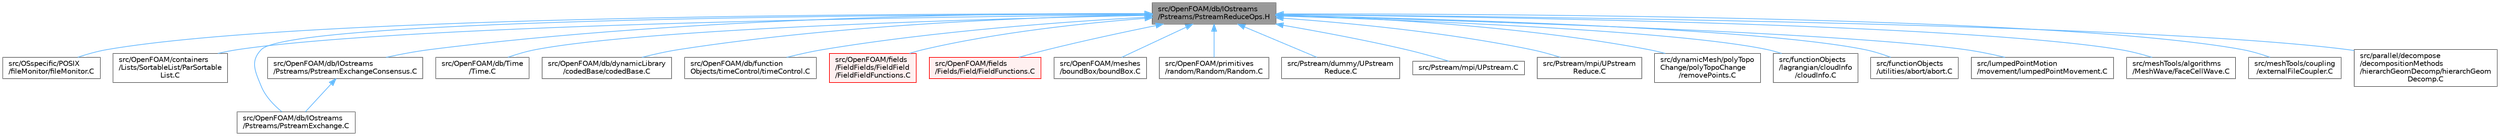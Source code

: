 digraph "src/OpenFOAM/db/IOstreams/Pstreams/PstreamReduceOps.H"
{
 // LATEX_PDF_SIZE
  bgcolor="transparent";
  edge [fontname=Helvetica,fontsize=10,labelfontname=Helvetica,labelfontsize=10];
  node [fontname=Helvetica,fontsize=10,shape=box,height=0.2,width=0.4];
  Node1 [id="Node000001",label="src/OpenFOAM/db/IOstreams\l/Pstreams/PstreamReduceOps.H",height=0.2,width=0.4,color="gray40", fillcolor="grey60", style="filled", fontcolor="black",tooltip="Inter-processor communication reduction functions."];
  Node1 -> Node2 [id="edge1_Node000001_Node000002",dir="back",color="steelblue1",style="solid",tooltip=" "];
  Node2 [id="Node000002",label="src/OSspecific/POSIX\l/fileMonitor/fileMonitor.C",height=0.2,width=0.4,color="grey40", fillcolor="white", style="filled",URL="$fileMonitor_8C.html",tooltip=" "];
  Node1 -> Node3 [id="edge2_Node000001_Node000003",dir="back",color="steelblue1",style="solid",tooltip=" "];
  Node3 [id="Node000003",label="src/OpenFOAM/containers\l/Lists/SortableList/ParSortable\lList.C",height=0.2,width=0.4,color="grey40", fillcolor="white", style="filled",URL="$ParSortableList_8C.html",tooltip=" "];
  Node1 -> Node4 [id="edge3_Node000001_Node000004",dir="back",color="steelblue1",style="solid",tooltip=" "];
  Node4 [id="Node000004",label="src/OpenFOAM/db/IOstreams\l/Pstreams/PstreamExchange.C",height=0.2,width=0.4,color="grey40", fillcolor="white", style="filled",URL="$PstreamExchange_8C.html",tooltip=" "];
  Node1 -> Node5 [id="edge4_Node000001_Node000005",dir="back",color="steelblue1",style="solid",tooltip=" "];
  Node5 [id="Node000005",label="src/OpenFOAM/db/IOstreams\l/Pstreams/PstreamExchangeConsensus.C",height=0.2,width=0.4,color="grey40", fillcolor="white", style="filled",URL="$PstreamExchangeConsensus_8C.html",tooltip=" "];
  Node5 -> Node4 [id="edge5_Node000005_Node000004",dir="back",color="steelblue1",style="solid",tooltip=" "];
  Node1 -> Node6 [id="edge6_Node000001_Node000006",dir="back",color="steelblue1",style="solid",tooltip=" "];
  Node6 [id="Node000006",label="src/OpenFOAM/db/Time\l/Time.C",height=0.2,width=0.4,color="grey40", fillcolor="white", style="filled",URL="$Time_8C.html",tooltip=" "];
  Node1 -> Node7 [id="edge7_Node000001_Node000007",dir="back",color="steelblue1",style="solid",tooltip=" "];
  Node7 [id="Node000007",label="src/OpenFOAM/db/dynamicLibrary\l/codedBase/codedBase.C",height=0.2,width=0.4,color="grey40", fillcolor="white", style="filled",URL="$codedBase_8C.html",tooltip=" "];
  Node1 -> Node8 [id="edge8_Node000001_Node000008",dir="back",color="steelblue1",style="solid",tooltip=" "];
  Node8 [id="Node000008",label="src/OpenFOAM/db/function\lObjects/timeControl/timeControl.C",height=0.2,width=0.4,color="grey40", fillcolor="white", style="filled",URL="$timeControl_8C.html",tooltip=" "];
  Node1 -> Node9 [id="edge9_Node000001_Node000009",dir="back",color="steelblue1",style="solid",tooltip=" "];
  Node9 [id="Node000009",label="src/OpenFOAM/fields\l/FieldFields/FieldField\l/FieldFieldFunctions.C",height=0.2,width=0.4,color="red", fillcolor="#FFF0F0", style="filled",URL="$FieldFieldFunctions_8C.html",tooltip=" "];
  Node1 -> Node11 [id="edge10_Node000001_Node000011",dir="back",color="steelblue1",style="solid",tooltip=" "];
  Node11 [id="Node000011",label="src/OpenFOAM/fields\l/Fields/Field/FieldFunctions.C",height=0.2,width=0.4,color="red", fillcolor="#FFF0F0", style="filled",URL="$FieldFunctions_8C.html",tooltip=" "];
  Node1 -> Node13 [id="edge11_Node000001_Node000013",dir="back",color="steelblue1",style="solid",tooltip=" "];
  Node13 [id="Node000013",label="src/OpenFOAM/meshes\l/boundBox/boundBox.C",height=0.2,width=0.4,color="grey40", fillcolor="white", style="filled",URL="$boundBox_8C.html",tooltip=" "];
  Node1 -> Node14 [id="edge12_Node000001_Node000014",dir="back",color="steelblue1",style="solid",tooltip=" "];
  Node14 [id="Node000014",label="src/OpenFOAM/primitives\l/random/Random/Random.C",height=0.2,width=0.4,color="grey40", fillcolor="white", style="filled",URL="$Random_8C.html",tooltip=" "];
  Node1 -> Node15 [id="edge13_Node000001_Node000015",dir="back",color="steelblue1",style="solid",tooltip=" "];
  Node15 [id="Node000015",label="src/Pstream/dummy/UPstream\lReduce.C",height=0.2,width=0.4,color="grey40", fillcolor="white", style="filled",URL="$dummy_2UPstreamReduce_8C.html",tooltip=" "];
  Node1 -> Node16 [id="edge14_Node000001_Node000016",dir="back",color="steelblue1",style="solid",tooltip=" "];
  Node16 [id="Node000016",label="src/Pstream/mpi/UPstream.C",height=0.2,width=0.4,color="grey40", fillcolor="white", style="filled",URL="$Pstream_2mpi_2UPstream_8C.html",tooltip=" "];
  Node1 -> Node17 [id="edge15_Node000001_Node000017",dir="back",color="steelblue1",style="solid",tooltip=" "];
  Node17 [id="Node000017",label="src/Pstream/mpi/UPstream\lReduce.C",height=0.2,width=0.4,color="grey40", fillcolor="white", style="filled",URL="$mpi_2UPstreamReduce_8C.html",tooltip=" "];
  Node1 -> Node18 [id="edge16_Node000001_Node000018",dir="back",color="steelblue1",style="solid",tooltip=" "];
  Node18 [id="Node000018",label="src/dynamicMesh/polyTopo\lChange/polyTopoChange\l/removePoints.C",height=0.2,width=0.4,color="grey40", fillcolor="white", style="filled",URL="$removePoints_8C.html",tooltip=" "];
  Node1 -> Node19 [id="edge17_Node000001_Node000019",dir="back",color="steelblue1",style="solid",tooltip=" "];
  Node19 [id="Node000019",label="src/functionObjects\l/lagrangian/cloudInfo\l/cloudInfo.C",height=0.2,width=0.4,color="grey40", fillcolor="white", style="filled",URL="$cloudInfo_8C.html",tooltip=" "];
  Node1 -> Node20 [id="edge18_Node000001_Node000020",dir="back",color="steelblue1",style="solid",tooltip=" "];
  Node20 [id="Node000020",label="src/functionObjects\l/utilities/abort/abort.C",height=0.2,width=0.4,color="grey40", fillcolor="white", style="filled",URL="$abort_8C.html",tooltip=" "];
  Node1 -> Node21 [id="edge19_Node000001_Node000021",dir="back",color="steelblue1",style="solid",tooltip=" "];
  Node21 [id="Node000021",label="src/lumpedPointMotion\l/movement/lumpedPointMovement.C",height=0.2,width=0.4,color="grey40", fillcolor="white", style="filled",URL="$src_2lumpedPointMotion_2movement_2lumpedPointMovement_8C.html",tooltip=" "];
  Node1 -> Node22 [id="edge20_Node000001_Node000022",dir="back",color="steelblue1",style="solid",tooltip=" "];
  Node22 [id="Node000022",label="src/meshTools/algorithms\l/MeshWave/FaceCellWave.C",height=0.2,width=0.4,color="grey40", fillcolor="white", style="filled",URL="$FaceCellWave_8C.html",tooltip=" "];
  Node1 -> Node23 [id="edge21_Node000001_Node000023",dir="back",color="steelblue1",style="solid",tooltip=" "];
  Node23 [id="Node000023",label="src/meshTools/coupling\l/externalFileCoupler.C",height=0.2,width=0.4,color="grey40", fillcolor="white", style="filled",URL="$externalFileCoupler_8C.html",tooltip=" "];
  Node1 -> Node24 [id="edge22_Node000001_Node000024",dir="back",color="steelblue1",style="solid",tooltip=" "];
  Node24 [id="Node000024",label="src/parallel/decompose\l/decompositionMethods\l/hierarchGeomDecomp/hierarchGeom\lDecomp.C",height=0.2,width=0.4,color="grey40", fillcolor="white", style="filled",URL="$hierarchGeomDecomp_8C.html",tooltip=" "];
}
